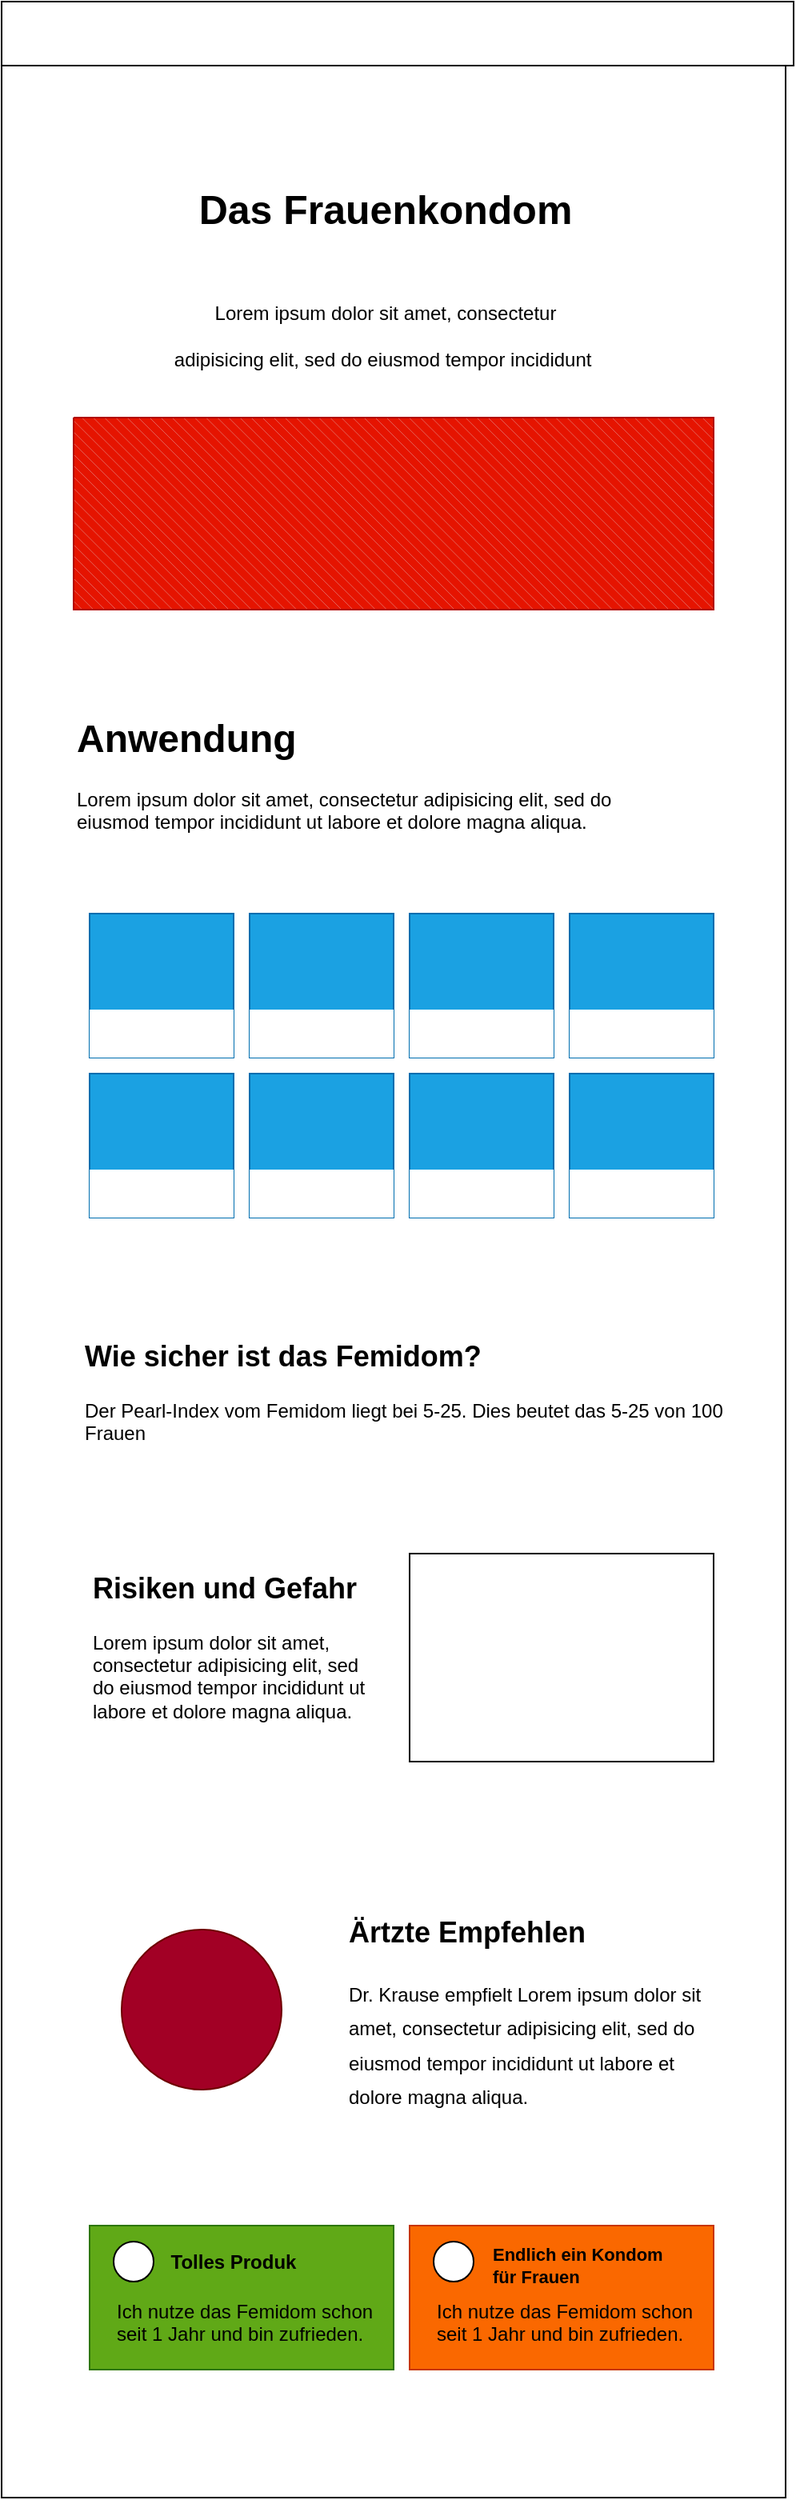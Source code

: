 <mxfile>
    <diagram id="RubOjwIvC5In3i-4Z4oB" name="Page-1">
        <mxGraphModel dx="540" dy="2021" grid="1" gridSize="10" guides="1" tooltips="1" connect="1" arrows="1" fold="1" page="1" pageScale="1" pageWidth="1200" pageHeight="1600" math="0" shadow="0">
            <root>
                <mxCell id="0"/>
                <mxCell id="1" parent="0"/>
                <mxCell id="2" value="" style="whiteSpace=wrap;html=1;" parent="1" vertex="1">
                    <mxGeometry x="455" y="-180" width="490" height="1560" as="geometry"/>
                </mxCell>
                <mxCell id="3" value="&lt;h1 style=&quot;margin-top: 0px;&quot;&gt;Anwendung&lt;/h1&gt;&lt;p&gt;Lorem ipsum dolor sit amet, consectetur adipisicing elit, sed do eiusmod tempor incididunt ut labore et dolore magna aliqua.&lt;/p&gt;" style="text;html=1;whiteSpace=wrap;overflow=hidden;rounded=0;" parent="1" vertex="1">
                    <mxGeometry x="500" y="260" width="340" height="120" as="geometry"/>
                </mxCell>
                <mxCell id="6" value="" style="whiteSpace=wrap;html=1;aspect=fixed;fillColor=#1ba1e2;strokeColor=#006EAF;fontColor=#ffffff;" parent="1" vertex="1">
                    <mxGeometry x="510" y="390" width="90" height="90" as="geometry"/>
                </mxCell>
                <mxCell id="12" value="&lt;h2 style=&quot;margin-top: 0px;&quot;&gt;Wie sicher ist das Femidom?&lt;/h2&gt;&lt;p&gt;Der Pearl-Index vom Femidom liegt bei 5-25. Dies beutet das 5-25 von 100 Frauen&lt;/p&gt;" style="text;html=1;whiteSpace=wrap;overflow=hidden;rounded=0;" parent="1" vertex="1">
                    <mxGeometry x="505" y="650" width="415" height="120" as="geometry"/>
                </mxCell>
                <mxCell id="19" value="" style="verticalLabelPosition=bottom;verticalAlign=top;html=1;shape=mxgraph.basic.rect;fillColor2=none;strokeWidth=1;size=20;indent=5;" vertex="1" parent="1">
                    <mxGeometry x="710" y="790" width="190" height="130" as="geometry"/>
                </mxCell>
                <mxCell id="20" value="&lt;h2 style=&quot;margin-top: 0px;&quot;&gt;Risiken und Gefahr&lt;/h2&gt;&lt;p&gt;Lorem ipsum dolor sit amet, consectetur adipisicing elit, sed do eiusmod tempor incididunt ut labore et dolore magna aliqua.&lt;/p&gt;" style="text;html=1;whiteSpace=wrap;overflow=hidden;rounded=0;" vertex="1" parent="1">
                    <mxGeometry x="510" y="795" width="180" height="120" as="geometry"/>
                </mxCell>
                <mxCell id="22" value="" style="verticalLabelPosition=bottom;verticalAlign=top;html=1;shape=mxgraph.basic.patternFillRect;fillStyle=diagRev;step=5;fillStrokeWidth=0.2;fillStrokeColor=#dddddd;fillColor=light-dark(#E51400,#E51400);fontColor=#ffffff;strokeColor=#B20000;" vertex="1" parent="1">
                    <mxGeometry x="500" y="80" width="400" height="120" as="geometry"/>
                </mxCell>
                <mxCell id="23" value="&lt;h1&gt;&lt;font style=&quot;font-size: 25px;&quot;&gt;Das Frauenkondom&lt;/font&gt;&lt;/h1&gt;" style="text;html=1;align=center;verticalAlign=middle;whiteSpace=wrap;rounded=0;" vertex="1" parent="1">
                    <mxGeometry x="545" y="-80" width="300" height="60" as="geometry"/>
                </mxCell>
                <mxCell id="24" value="&lt;h1 style=&quot;margin-top: 0px;&quot;&gt;&lt;span style=&quot;background-color: transparent; font-size: 12px; font-weight: normal;&quot;&gt;Lorem ipsum dolor sit amet, consectetur adipisicing elit, sed do eiusmod tempor incididunt&amp;nbsp;&lt;/span&gt;&lt;/h1&gt;" style="text;html=1;whiteSpace=wrap;overflow=hidden;rounded=0;align=center;" vertex="1" parent="1">
                    <mxGeometry x="560" y="-10" width="270" height="70" as="geometry"/>
                </mxCell>
                <mxCell id="25" value="" style="ellipse;whiteSpace=wrap;html=1;aspect=fixed;fillColor=#a20025;fontColor=#ffffff;strokeColor=#6F0000;" vertex="1" parent="1">
                    <mxGeometry x="530" y="1025" width="100" height="100" as="geometry"/>
                </mxCell>
                <mxCell id="26" value="&lt;h2 style=&quot;margin-top: 0px;&quot;&gt;&lt;span style=&quot;background-color: transparent;&quot;&gt;Ärtzte Empfehlen&lt;/span&gt;&lt;/h2&gt;&lt;h2 style=&quot;margin-top: 0px;&quot;&gt;&lt;span style=&quot;background-color: transparent; font-size: 12px; font-weight: normal;&quot;&gt;Dr. Krause empfielt Lorem ipsum dolor sit amet, consectetur adipisicing elit, sed do eiusmod tempor incididunt ut labore et dolore magna aliqua.&lt;/span&gt;&lt;/h2&gt;" style="text;html=1;whiteSpace=wrap;overflow=hidden;rounded=0;" vertex="1" parent="1">
                    <mxGeometry x="670" y="1010" width="230" height="130" as="geometry"/>
                </mxCell>
                <mxCell id="35" value="" style="group" vertex="1" connectable="0" parent="1">
                    <mxGeometry x="510" y="1210" width="190" height="110" as="geometry"/>
                </mxCell>
                <mxCell id="28" value="" style="whiteSpace=wrap;html=1;fillColor=#60a917;fontColor=#ffffff;strokeColor=#2D7600;" vertex="1" parent="35">
                    <mxGeometry width="190" height="90" as="geometry"/>
                </mxCell>
                <mxCell id="31" value="" style="ellipse;whiteSpace=wrap;html=1;aspect=fixed;" vertex="1" parent="35">
                    <mxGeometry x="15" y="10" width="25" height="25" as="geometry"/>
                </mxCell>
                <mxCell id="33" value="Ich nutze das Femidom schon seit 1 Jahr und bin zufrieden." style="text;overflow=hidden;rounded=0;fontColor=default;whiteSpace=wrap;" vertex="1" parent="35">
                    <mxGeometry x="15" y="40" width="165" height="70" as="geometry"/>
                </mxCell>
                <mxCell id="34" value="Tolles Produk" style="text;align=center;verticalAlign=middle;whiteSpace=wrap;rounded=0;fontStyle=1" vertex="1" parent="35">
                    <mxGeometry x="40" y="7.5" width="100" height="30" as="geometry"/>
                </mxCell>
                <mxCell id="37" value="" style="group" vertex="1" connectable="0" parent="1">
                    <mxGeometry x="710" y="1210" width="190" height="110" as="geometry"/>
                </mxCell>
                <mxCell id="38" value="" style="whiteSpace=wrap;html=1;fillColor=#fa6800;fontColor=#000000;strokeColor=#C73500;" vertex="1" parent="37">
                    <mxGeometry width="190" height="90" as="geometry"/>
                </mxCell>
                <mxCell id="39" value="" style="ellipse;whiteSpace=wrap;html=1;aspect=fixed;" vertex="1" parent="37">
                    <mxGeometry x="15" y="10" width="25" height="25" as="geometry"/>
                </mxCell>
                <mxCell id="40" value="Ich nutze das Femidom schon seit 1 Jahr und bin zufrieden." style="text;overflow=hidden;rounded=0;fontColor=default;whiteSpace=wrap;" vertex="1" parent="37">
                    <mxGeometry x="15" y="40" width="165" height="70" as="geometry"/>
                </mxCell>
                <mxCell id="41" value="Endlich ein Kondom für Frauen" style="text;align=left;verticalAlign=middle;whiteSpace=wrap;rounded=0;fontStyle=1;horizontal=1;fontSize=11;" vertex="1" parent="37">
                    <mxGeometry x="50" y="10" width="120" height="30" as="geometry"/>
                </mxCell>
                <mxCell id="43" value="" style="rounded=0;whiteSpace=wrap;html=1;fillColor=light-dark(#FFFFFF,#FFFFFF);" vertex="1" parent="1">
                    <mxGeometry x="455" y="-180" width="495" height="40" as="geometry"/>
                </mxCell>
                <mxCell id="49" value="" style="whiteSpace=wrap;html=1;aspect=fixed;fillColor=#1ba1e2;strokeColor=#006EAF;fontColor=#ffffff;" vertex="1" parent="1">
                    <mxGeometry x="510" y="490" width="90" height="90" as="geometry"/>
                </mxCell>
                <mxCell id="50" value="" style="whiteSpace=wrap;html=1;aspect=fixed;fillColor=#1ba1e2;strokeColor=#006EAF;fontColor=#ffffff;" vertex="1" parent="1">
                    <mxGeometry x="610" y="390" width="90" height="90" as="geometry"/>
                </mxCell>
                <mxCell id="51" value="" style="whiteSpace=wrap;html=1;aspect=fixed;fillColor=#1ba1e2;strokeColor=#006EAF;fontColor=#ffffff;" vertex="1" parent="1">
                    <mxGeometry x="710" y="390" width="90" height="90" as="geometry"/>
                </mxCell>
                <mxCell id="52" value="" style="whiteSpace=wrap;html=1;aspect=fixed;fillColor=#1ba1e2;strokeColor=#006EAF;fontColor=#ffffff;" vertex="1" parent="1">
                    <mxGeometry x="810" y="390" width="90" height="90" as="geometry"/>
                </mxCell>
                <mxCell id="53" value="" style="whiteSpace=wrap;html=1;aspect=fixed;fillColor=#1ba1e2;strokeColor=#006EAF;fontColor=#ffffff;" vertex="1" parent="1">
                    <mxGeometry x="610" y="490" width="90" height="90" as="geometry"/>
                </mxCell>
                <mxCell id="54" value="" style="whiteSpace=wrap;html=1;aspect=fixed;fillColor=#1ba1e2;strokeColor=#006EAF;fontColor=#ffffff;" vertex="1" parent="1">
                    <mxGeometry x="710" y="490" width="90" height="90" as="geometry"/>
                </mxCell>
                <mxCell id="55" value="" style="whiteSpace=wrap;html=1;aspect=fixed;fillColor=#1ba1e2;strokeColor=#006EAF;fontColor=#ffffff;" vertex="1" parent="1">
                    <mxGeometry x="810" y="490" width="90" height="90" as="geometry"/>
                </mxCell>
                <mxCell id="57" value="" style="rounded=0;whiteSpace=wrap;html=1;fontColor=light-dark(#000000,#000000);strokeColor=none;fillColor=light-dark(#FFFFFF,#CC0066);" vertex="1" parent="1">
                    <mxGeometry x="510" y="450" width="90" height="30" as="geometry"/>
                </mxCell>
                <mxCell id="58" value="" style="rounded=0;whiteSpace=wrap;html=1;fontColor=light-dark(#000000,#000000);strokeColor=none;fillColor=light-dark(#FFFFFF,#CC0066);" vertex="1" parent="1">
                    <mxGeometry x="610" y="450" width="90" height="30" as="geometry"/>
                </mxCell>
                <mxCell id="73" value="" style="rounded=0;whiteSpace=wrap;html=1;fontColor=light-dark(#000000,#000000);strokeColor=none;fillColor=light-dark(#FFFFFF,#CC0066);" vertex="1" parent="1">
                    <mxGeometry x="710" y="450" width="90" height="30" as="geometry"/>
                </mxCell>
                <mxCell id="74" value="" style="rounded=0;whiteSpace=wrap;html=1;fontColor=light-dark(#000000,#000000);strokeColor=none;fillColor=light-dark(#FFFFFF,#CC0066);" vertex="1" parent="1">
                    <mxGeometry x="810" y="450" width="90" height="30" as="geometry"/>
                </mxCell>
                <mxCell id="75" value="" style="rounded=0;whiteSpace=wrap;html=1;fontColor=light-dark(#000000,#000000);strokeColor=none;fillColor=light-dark(#FFFFFF,#CC0066);" vertex="1" parent="1">
                    <mxGeometry x="810" y="550" width="90" height="30" as="geometry"/>
                </mxCell>
                <mxCell id="76" value="" style="rounded=0;whiteSpace=wrap;html=1;fontColor=light-dark(#000000,#000000);strokeColor=none;fillColor=light-dark(#FFFFFF,#CC0066);" vertex="1" parent="1">
                    <mxGeometry x="710" y="550" width="90" height="30" as="geometry"/>
                </mxCell>
                <mxCell id="77" value="" style="rounded=0;whiteSpace=wrap;html=1;fontColor=light-dark(#000000,#000000);strokeColor=none;fillColor=light-dark(#FFFFFF,#CC0066);" vertex="1" parent="1">
                    <mxGeometry x="610" y="550" width="90" height="30" as="geometry"/>
                </mxCell>
                <mxCell id="78" value="" style="rounded=0;whiteSpace=wrap;html=1;fontColor=light-dark(#000000,#000000);strokeColor=none;fillColor=light-dark(#FFFFFF,#CC0066);" vertex="1" parent="1">
                    <mxGeometry x="510" y="550" width="90" height="30" as="geometry"/>
                </mxCell>
            </root>
        </mxGraphModel>
    </diagram>
</mxfile>